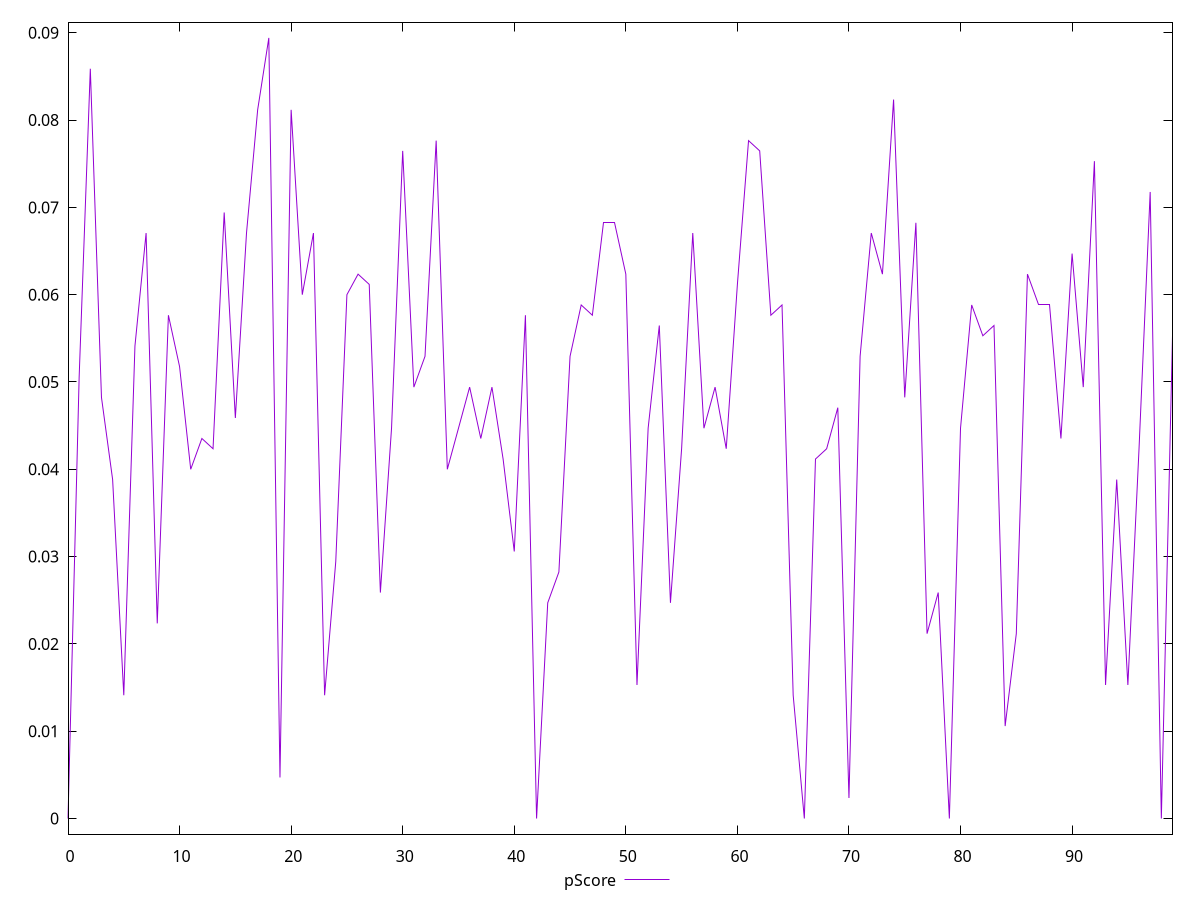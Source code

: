 reset

$pScore <<EOF
0 0
1 0.050588235294117656
2 0.08588235294117647
3 0.04823529411764704
4 0.0388235294117647
5 0.014117647058823513
6 0.05411764705882349
7 0.06705882352941173
8 0.022352941176470575
9 0.057647058823529385
10 0.051764705882352935
11 0.03999999999999998
12 0.04352941176470587
13 0.04235294117647059
14 0.06941176470588234
15 0.045882352941176485
16 0.06705882352941173
17 0.0811764705882353
18 0.08941176470588236
19 0.004705882352941171
20 0.0811764705882353
21 0.06
22 0.06705882352941173
23 0.014117647058823513
24 0.02941176470588236
25 0.06
26 0.062352941176470555
27 0.06117647058823528
28 0.025882352941176467
29 0.04470588235294115
30 0.07647058823529412
31 0.04941176470588232
32 0.052941176470588214
33 0.0776470588235294
34 0.03999999999999998
35 0.04470588235294115
36 0.04941176470588232
37 0.04352941176470587
38 0.04941176470588232
39 0.04117647058823526
40 0.03058823529411764
41 0.057647058823529385
42 0
43 0.02470588235294119
44 0.028235294117647025
45 0.052941176470588214
46 0.05882352941176472
47 0.057647058823529385
48 0.06823529411764706
49 0.06823529411764706
50 0.062352941176470555
51 0.015294117647058791
52 0.04470588235294115
53 0.056470588235294106
54 0.02470588235294119
55 0.04235294117647059
56 0.06705882352941173
57 0.04470588235294115
58 0.04941176470588232
59 0.04235294117647059
60 0.06117647058823528
61 0.0776470588235294
62 0.07647058823529412
63 0.057647058823529385
64 0.05882352941176472
65 0.014117647058823513
66 0
67 0.04117647058823526
68 0.04235294117647059
69 0.047058823529411764
70 0.0023529411764705577
71 0.052941176470588214
72 0.06705882352941173
73 0.062352941176470555
74 0.08235294117647057
75 0.04823529411764704
76 0.06823529411764706
77 0.021176470588235297
78 0.025882352941176467
79 0
80 0.04470588235294115
81 0.05882352941176472
82 0.05529411764705883
83 0.056470588235294106
84 0.01058823529411762
85 0.021176470588235297
86 0.062352941176470555
87 0.05882352941176472
88 0.05882352941176472
89 0.04352941176470587
90 0.06470588235294117
91 0.04941176470588232
92 0.07529411764705879
93 0.015294117647058791
94 0.0388235294117647
95 0.015294117647058791
96 0.04235294117647059
97 0.07176470588235295
98 0
99 0.05529411764705883
EOF

set key outside below
set xrange [0:99]
set yrange [-0.0017882352941176471:0.0912]
set trange [-0.0017882352941176471:0.0912]
set terminal svg size 640, 500 enhanced background rgb 'white'
set output "report_00025_2021-02-22T21:38:55.199Z/uses-http2/samples/pages+cached/pScore/values.svg"

plot $pScore title "pScore" with line

reset
